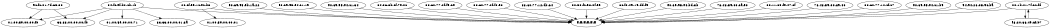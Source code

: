 digraph world {
size="7,7";
	"38:60:77:2f:f9:6e" -> "ff:ff:ff:ff:ff:ff";
	"38:60:77:2f:f8:e8" -> "ff:ff:ff:ff:ff:ff";
	"34:fc:ef:b2:cb:1b" -> "33:33:00:00:00:fb";
	"38:60:77:12:db:64" -> "ff:ff:ff:ff:ff:ff";
	"00:50:fc:98:0f:ee" -> "ff:ff:ff:ff:ff:ff";
	"34:fc:ef:b2:cb:1b" -> "01:00:5e:00:00:fb";
	"6c:f0:49:19:dd:f9" -> "ff:ff:ff:ff:ff:ff";
	"28:cf:e9:1c:ec:b3" -> "01:00:5e:00:00:01";
	"34:fc:ef:b2:cb:1b" -> "ff:ff:ff:ff:ff:ff";
	"e0:69:95:e4:bd:3b" -> "ff:ff:ff:ff:ff:ff";
	"00:1b:21:7f:6c:fd" -> "ff:ff:ff:ff:ff:ff";
	"78:48:59:00:ca:e0" -> "ff:ff:ff:ff:ff:ff";
	"28:cf:e9:1c:ec:b3" -> "ff:ff:ff:ff:ff:ff";
	"00:11:85:fe:47:cf" -> "ff:ff:ff:ff:ff:ff";
	"a8:20:66:4e:6f:b7" -> "00:1b:21:7f:6c:fd";
	"78:48:59:00:89:40" -> "ff:ff:ff:ff:ff:ff";
	"38:60:77:12:cf:c7" -> "ff:ff:ff:ff:ff:ff";
	"e0:69:95:e4:c1:b9" -> "ff:ff:ff:ff:ff:ff";
	"00:1b:21:7f:6c:fd" -> "a8:20:66:4e:6f:b7";
	"94:94:26:05:9c:ba" -> "ff:ff:ff:ff:ff:ff";
	"e0:69:95:eb:1a:22" -> "ff:ff:ff:ff:ff:ff";
	"9c:fc:01:7d:65:33" -> "33:33:00:00:00:fb";
	"9c:fc:01:7d:65:33" -> "01:00:5e:00:00:fb";
	"e0:69:95:e4:c1:19" -> "ff:ff:ff:ff:ff:ff";
	"34:fc:ef:b2:cb:1b" -> "33:33:00:00:01:3a";
	"e0:69:95:e4:c1:34" -> "ff:ff:ff:ff:ff:ff";
	"34:36:3b:cf:7e:0c" -> "ff:ff:ff:ff:ff:ff";
	"34:fc:ef:b2:cb:1b" -> "01:00:5e:00:00:71";
}
